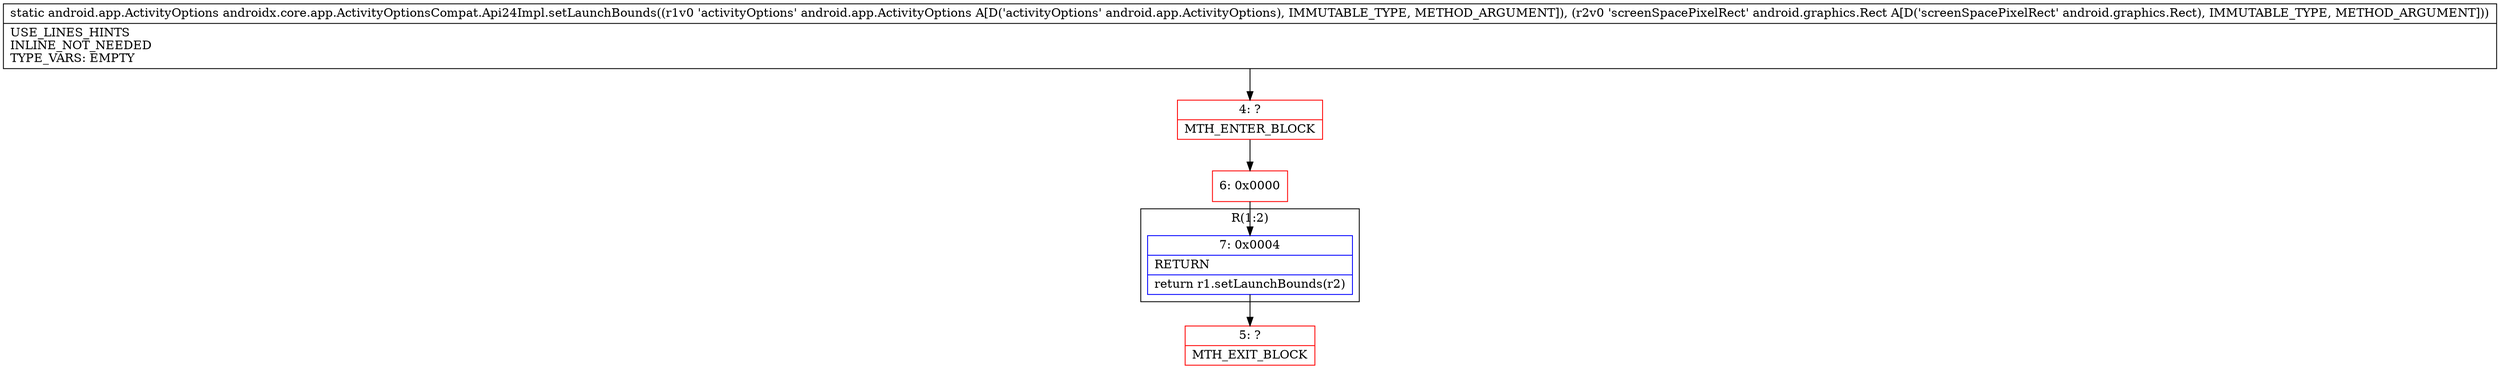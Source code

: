 digraph "CFG forandroidx.core.app.ActivityOptionsCompat.Api24Impl.setLaunchBounds(Landroid\/app\/ActivityOptions;Landroid\/graphics\/Rect;)Landroid\/app\/ActivityOptions;" {
subgraph cluster_Region_652287199 {
label = "R(1:2)";
node [shape=record,color=blue];
Node_7 [shape=record,label="{7\:\ 0x0004|RETURN\l|return r1.setLaunchBounds(r2)\l}"];
}
Node_4 [shape=record,color=red,label="{4\:\ ?|MTH_ENTER_BLOCK\l}"];
Node_6 [shape=record,color=red,label="{6\:\ 0x0000}"];
Node_5 [shape=record,color=red,label="{5\:\ ?|MTH_EXIT_BLOCK\l}"];
MethodNode[shape=record,label="{static android.app.ActivityOptions androidx.core.app.ActivityOptionsCompat.Api24Impl.setLaunchBounds((r1v0 'activityOptions' android.app.ActivityOptions A[D('activityOptions' android.app.ActivityOptions), IMMUTABLE_TYPE, METHOD_ARGUMENT]), (r2v0 'screenSpacePixelRect' android.graphics.Rect A[D('screenSpacePixelRect' android.graphics.Rect), IMMUTABLE_TYPE, METHOD_ARGUMENT]))  | USE_LINES_HINTS\lINLINE_NOT_NEEDED\lTYPE_VARS: EMPTY\l}"];
MethodNode -> Node_4;Node_7 -> Node_5;
Node_4 -> Node_6;
Node_6 -> Node_7;
}


